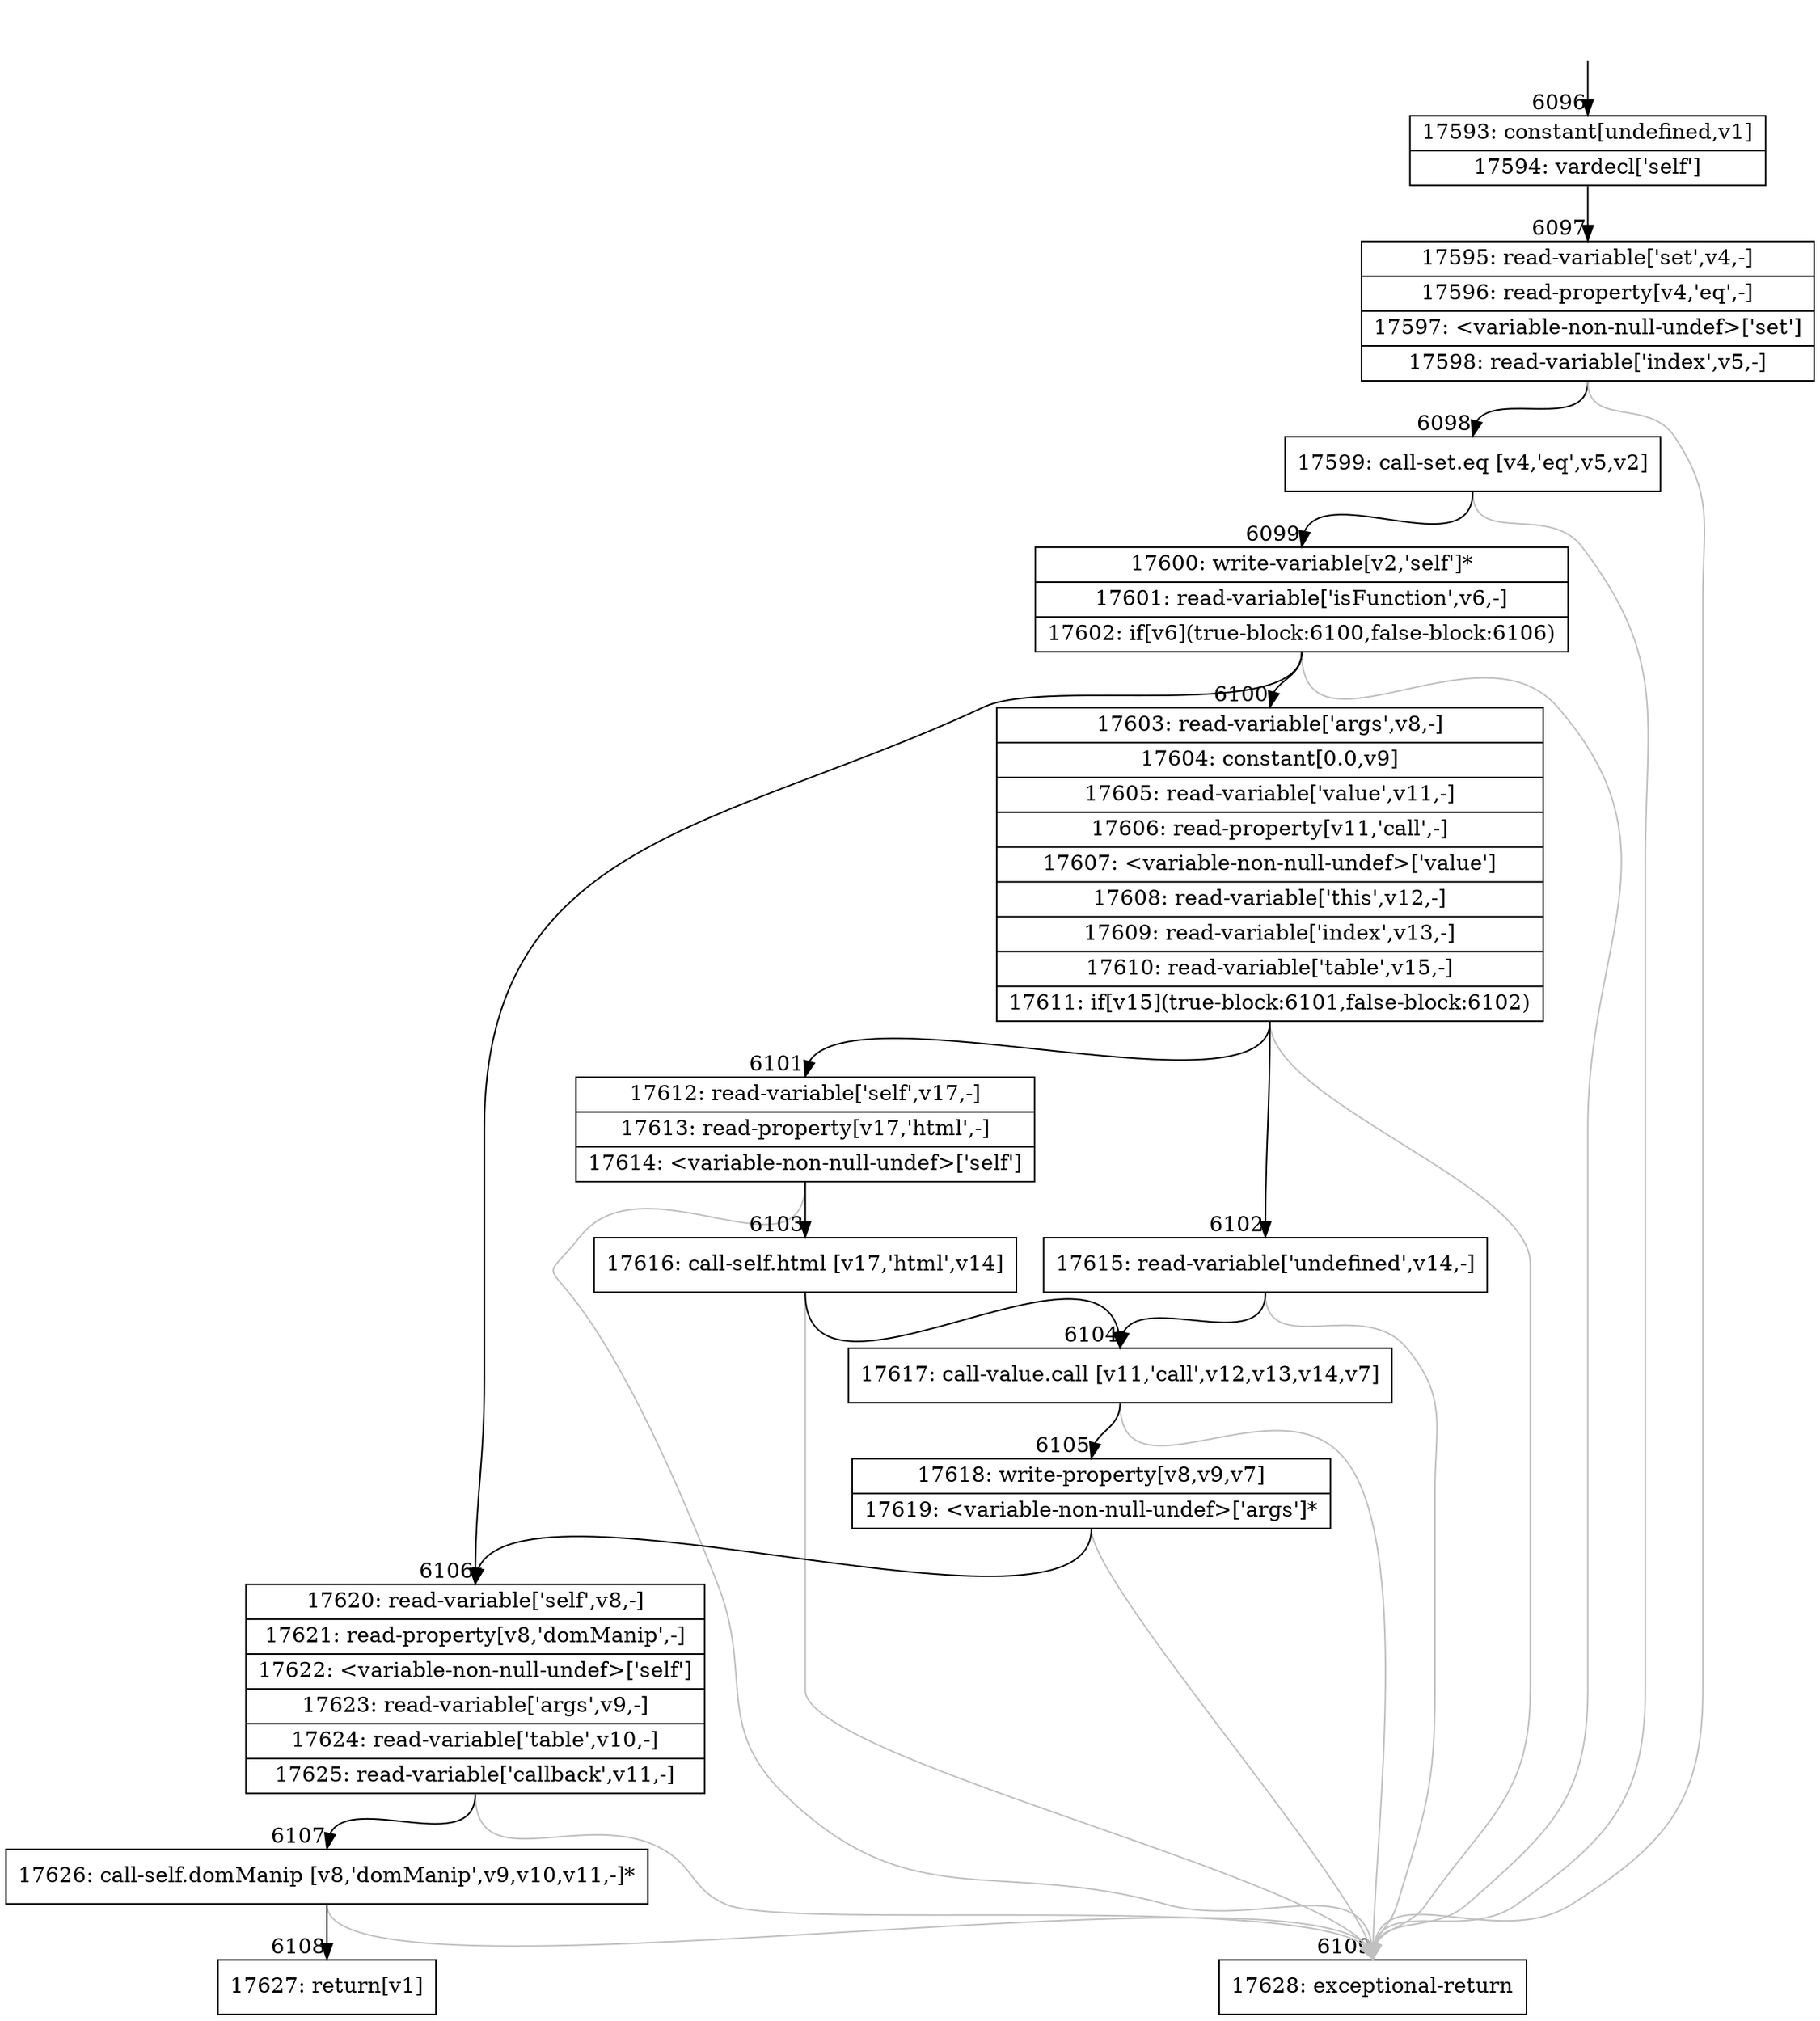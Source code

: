 digraph {
rankdir="TD"
BB_entry403[shape=none,label=""];
BB_entry403 -> BB6096 [tailport=s, headport=n, headlabel="    6096"]
BB6096 [shape=record label="{17593: constant[undefined,v1]|17594: vardecl['self']}" ] 
BB6096 -> BB6097 [tailport=s, headport=n, headlabel="      6097"]
BB6097 [shape=record label="{17595: read-variable['set',v4,-]|17596: read-property[v4,'eq',-]|17597: \<variable-non-null-undef\>['set']|17598: read-variable['index',v5,-]}" ] 
BB6097 -> BB6098 [tailport=s, headport=n, headlabel="      6098"]
BB6097 -> BB6109 [tailport=s, headport=n, color=gray, headlabel="      6109"]
BB6098 [shape=record label="{17599: call-set.eq [v4,'eq',v5,v2]}" ] 
BB6098 -> BB6099 [tailport=s, headport=n, headlabel="      6099"]
BB6098 -> BB6109 [tailport=s, headport=n, color=gray]
BB6099 [shape=record label="{17600: write-variable[v2,'self']*|17601: read-variable['isFunction',v6,-]|17602: if[v6](true-block:6100,false-block:6106)}" ] 
BB6099 -> BB6100 [tailport=s, headport=n, headlabel="      6100"]
BB6099 -> BB6106 [tailport=s, headport=n, headlabel="      6106"]
BB6099 -> BB6109 [tailport=s, headport=n, color=gray]
BB6100 [shape=record label="{17603: read-variable['args',v8,-]|17604: constant[0.0,v9]|17605: read-variable['value',v11,-]|17606: read-property[v11,'call',-]|17607: \<variable-non-null-undef\>['value']|17608: read-variable['this',v12,-]|17609: read-variable['index',v13,-]|17610: read-variable['table',v15,-]|17611: if[v15](true-block:6101,false-block:6102)}" ] 
BB6100 -> BB6101 [tailport=s, headport=n, headlabel="      6101"]
BB6100 -> BB6102 [tailport=s, headport=n, headlabel="      6102"]
BB6100 -> BB6109 [tailport=s, headport=n, color=gray]
BB6101 [shape=record label="{17612: read-variable['self',v17,-]|17613: read-property[v17,'html',-]|17614: \<variable-non-null-undef\>['self']}" ] 
BB6101 -> BB6103 [tailport=s, headport=n, headlabel="      6103"]
BB6101 -> BB6109 [tailport=s, headport=n, color=gray]
BB6102 [shape=record label="{17615: read-variable['undefined',v14,-]}" ] 
BB6102 -> BB6104 [tailport=s, headport=n, headlabel="      6104"]
BB6102 -> BB6109 [tailport=s, headport=n, color=gray]
BB6103 [shape=record label="{17616: call-self.html [v17,'html',v14]}" ] 
BB6103 -> BB6104 [tailport=s, headport=n]
BB6103 -> BB6109 [tailport=s, headport=n, color=gray]
BB6104 [shape=record label="{17617: call-value.call [v11,'call',v12,v13,v14,v7]}" ] 
BB6104 -> BB6105 [tailport=s, headport=n, headlabel="      6105"]
BB6104 -> BB6109 [tailport=s, headport=n, color=gray]
BB6105 [shape=record label="{17618: write-property[v8,v9,v7]|17619: \<variable-non-null-undef\>['args']*}" ] 
BB6105 -> BB6106 [tailport=s, headport=n]
BB6105 -> BB6109 [tailport=s, headport=n, color=gray]
BB6106 [shape=record label="{17620: read-variable['self',v8,-]|17621: read-property[v8,'domManip',-]|17622: \<variable-non-null-undef\>['self']|17623: read-variable['args',v9,-]|17624: read-variable['table',v10,-]|17625: read-variable['callback',v11,-]}" ] 
BB6106 -> BB6107 [tailport=s, headport=n, headlabel="      6107"]
BB6106 -> BB6109 [tailport=s, headport=n, color=gray]
BB6107 [shape=record label="{17626: call-self.domManip [v8,'domManip',v9,v10,v11,-]*}" ] 
BB6107 -> BB6108 [tailport=s, headport=n, headlabel="      6108"]
BB6107 -> BB6109 [tailport=s, headport=n, color=gray]
BB6108 [shape=record label="{17627: return[v1]}" ] 
BB6109 [shape=record label="{17628: exceptional-return}" ] 
}
